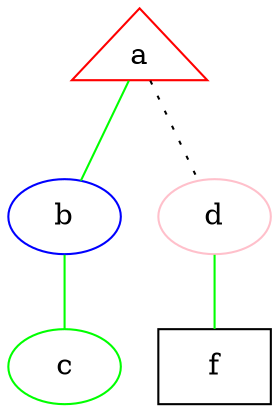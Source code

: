 graph graphname {
    a[color = red, shape = triangle];
	b[color = blue];
	c[color = green];
	a--d[style = dotted];
	node[shape = box];
	edge[color = green];
	d[color = pink, shape = ellipse];
	f;
	a--b;
	b--c;
	d--f;
 }